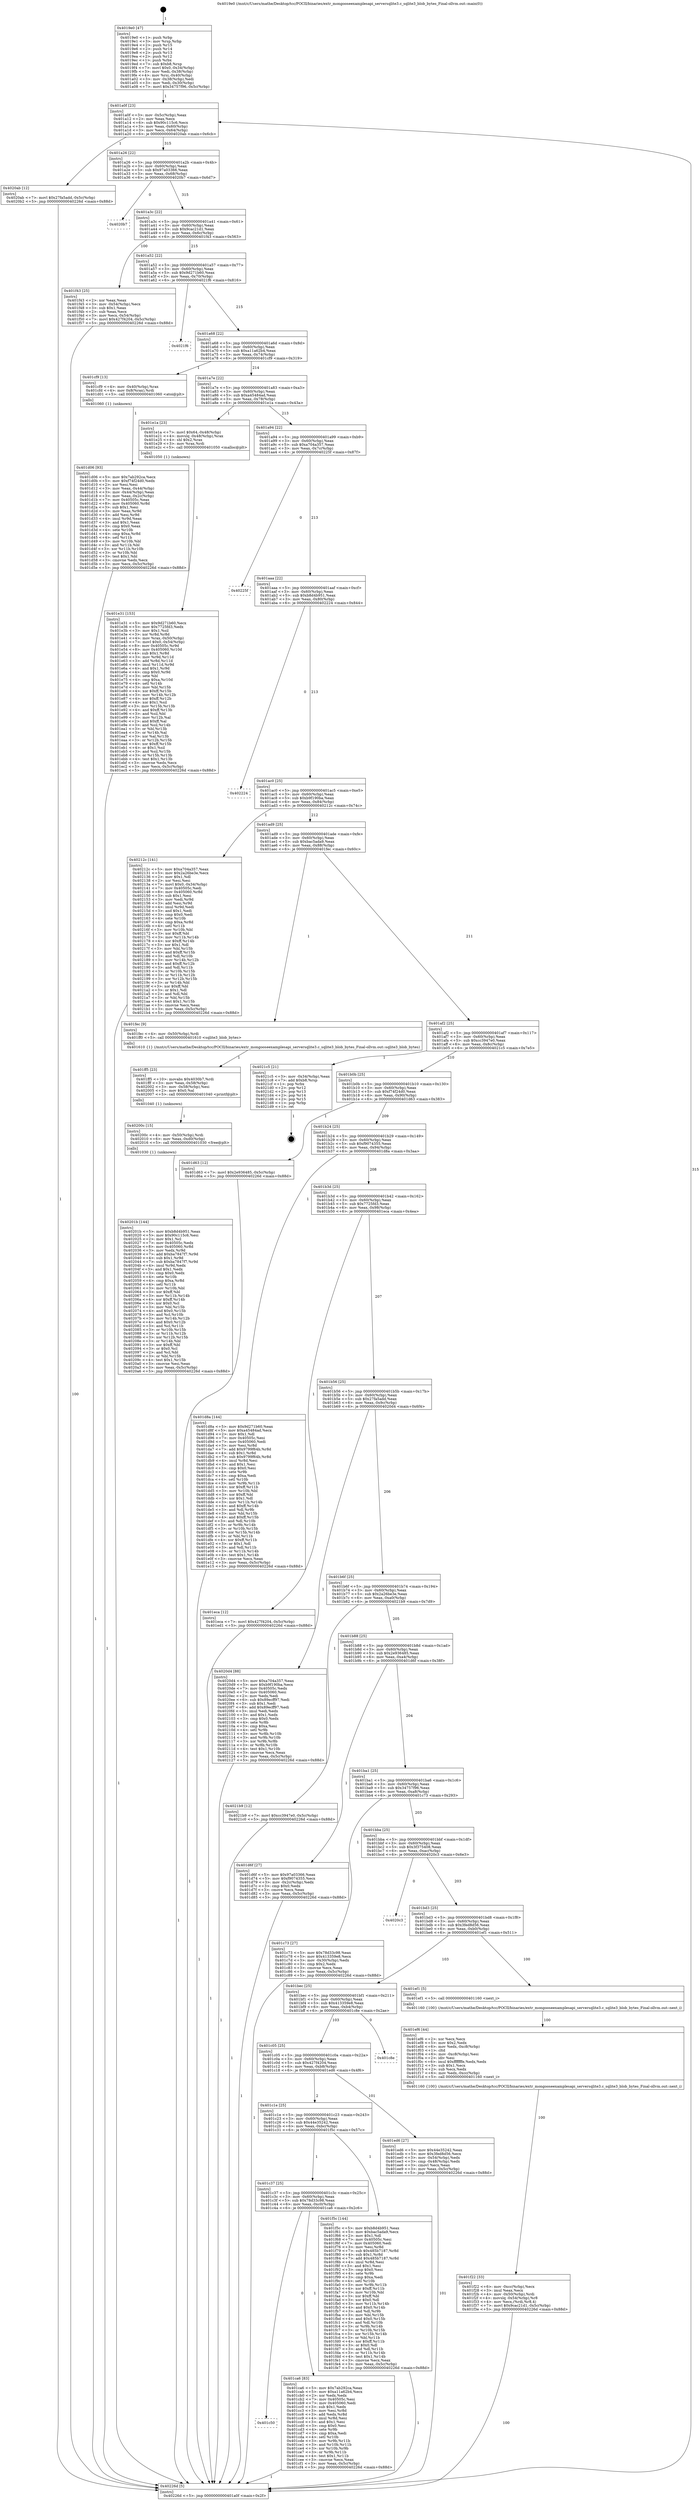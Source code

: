 digraph "0x4019e0" {
  label = "0x4019e0 (/mnt/c/Users/mathe/Desktop/tcc/POCII/binaries/extr_mongooseexamplesapi_serversqlite3.c_sqlite3_blob_bytes_Final-ollvm.out::main(0))"
  labelloc = "t"
  node[shape=record]

  Entry [label="",width=0.3,height=0.3,shape=circle,fillcolor=black,style=filled]
  "0x401a0f" [label="{
     0x401a0f [23]\l
     | [instrs]\l
     &nbsp;&nbsp;0x401a0f \<+3\>: mov -0x5c(%rbp),%eax\l
     &nbsp;&nbsp;0x401a12 \<+2\>: mov %eax,%ecx\l
     &nbsp;&nbsp;0x401a14 \<+6\>: sub $0x90c115c6,%ecx\l
     &nbsp;&nbsp;0x401a1a \<+3\>: mov %eax,-0x60(%rbp)\l
     &nbsp;&nbsp;0x401a1d \<+3\>: mov %ecx,-0x64(%rbp)\l
     &nbsp;&nbsp;0x401a20 \<+6\>: je 00000000004020ab \<main+0x6cb\>\l
  }"]
  "0x4020ab" [label="{
     0x4020ab [12]\l
     | [instrs]\l
     &nbsp;&nbsp;0x4020ab \<+7\>: movl $0x27fa5add,-0x5c(%rbp)\l
     &nbsp;&nbsp;0x4020b2 \<+5\>: jmp 000000000040226d \<main+0x88d\>\l
  }"]
  "0x401a26" [label="{
     0x401a26 [22]\l
     | [instrs]\l
     &nbsp;&nbsp;0x401a26 \<+5\>: jmp 0000000000401a2b \<main+0x4b\>\l
     &nbsp;&nbsp;0x401a2b \<+3\>: mov -0x60(%rbp),%eax\l
     &nbsp;&nbsp;0x401a2e \<+5\>: sub $0x97a03366,%eax\l
     &nbsp;&nbsp;0x401a33 \<+3\>: mov %eax,-0x68(%rbp)\l
     &nbsp;&nbsp;0x401a36 \<+6\>: je 00000000004020b7 \<main+0x6d7\>\l
  }"]
  Exit [label="",width=0.3,height=0.3,shape=circle,fillcolor=black,style=filled,peripheries=2]
  "0x4020b7" [label="{
     0x4020b7\l
  }", style=dashed]
  "0x401a3c" [label="{
     0x401a3c [22]\l
     | [instrs]\l
     &nbsp;&nbsp;0x401a3c \<+5\>: jmp 0000000000401a41 \<main+0x61\>\l
     &nbsp;&nbsp;0x401a41 \<+3\>: mov -0x60(%rbp),%eax\l
     &nbsp;&nbsp;0x401a44 \<+5\>: sub $0x9cac21d1,%eax\l
     &nbsp;&nbsp;0x401a49 \<+3\>: mov %eax,-0x6c(%rbp)\l
     &nbsp;&nbsp;0x401a4c \<+6\>: je 0000000000401f43 \<main+0x563\>\l
  }"]
  "0x40201b" [label="{
     0x40201b [144]\l
     | [instrs]\l
     &nbsp;&nbsp;0x40201b \<+5\>: mov $0xb8d4b951,%eax\l
     &nbsp;&nbsp;0x402020 \<+5\>: mov $0x90c115c6,%esi\l
     &nbsp;&nbsp;0x402025 \<+2\>: mov $0x1,%cl\l
     &nbsp;&nbsp;0x402027 \<+7\>: mov 0x40505c,%edx\l
     &nbsp;&nbsp;0x40202e \<+8\>: mov 0x405060,%r8d\l
     &nbsp;&nbsp;0x402036 \<+3\>: mov %edx,%r9d\l
     &nbsp;&nbsp;0x402039 \<+7\>: add $0xba7847f7,%r9d\l
     &nbsp;&nbsp;0x402040 \<+4\>: sub $0x1,%r9d\l
     &nbsp;&nbsp;0x402044 \<+7\>: sub $0xba7847f7,%r9d\l
     &nbsp;&nbsp;0x40204b \<+4\>: imul %r9d,%edx\l
     &nbsp;&nbsp;0x40204f \<+3\>: and $0x1,%edx\l
     &nbsp;&nbsp;0x402052 \<+3\>: cmp $0x0,%edx\l
     &nbsp;&nbsp;0x402055 \<+4\>: sete %r10b\l
     &nbsp;&nbsp;0x402059 \<+4\>: cmp $0xa,%r8d\l
     &nbsp;&nbsp;0x40205d \<+4\>: setl %r11b\l
     &nbsp;&nbsp;0x402061 \<+3\>: mov %r10b,%bl\l
     &nbsp;&nbsp;0x402064 \<+3\>: xor $0xff,%bl\l
     &nbsp;&nbsp;0x402067 \<+3\>: mov %r11b,%r14b\l
     &nbsp;&nbsp;0x40206a \<+4\>: xor $0xff,%r14b\l
     &nbsp;&nbsp;0x40206e \<+3\>: xor $0x0,%cl\l
     &nbsp;&nbsp;0x402071 \<+3\>: mov %bl,%r15b\l
     &nbsp;&nbsp;0x402074 \<+4\>: and $0x0,%r15b\l
     &nbsp;&nbsp;0x402078 \<+3\>: and %cl,%r10b\l
     &nbsp;&nbsp;0x40207b \<+3\>: mov %r14b,%r12b\l
     &nbsp;&nbsp;0x40207e \<+4\>: and $0x0,%r12b\l
     &nbsp;&nbsp;0x402082 \<+3\>: and %cl,%r11b\l
     &nbsp;&nbsp;0x402085 \<+3\>: or %r10b,%r15b\l
     &nbsp;&nbsp;0x402088 \<+3\>: or %r11b,%r12b\l
     &nbsp;&nbsp;0x40208b \<+3\>: xor %r12b,%r15b\l
     &nbsp;&nbsp;0x40208e \<+3\>: or %r14b,%bl\l
     &nbsp;&nbsp;0x402091 \<+3\>: xor $0xff,%bl\l
     &nbsp;&nbsp;0x402094 \<+3\>: or $0x0,%cl\l
     &nbsp;&nbsp;0x402097 \<+2\>: and %cl,%bl\l
     &nbsp;&nbsp;0x402099 \<+3\>: or %bl,%r15b\l
     &nbsp;&nbsp;0x40209c \<+4\>: test $0x1,%r15b\l
     &nbsp;&nbsp;0x4020a0 \<+3\>: cmovne %esi,%eax\l
     &nbsp;&nbsp;0x4020a3 \<+3\>: mov %eax,-0x5c(%rbp)\l
     &nbsp;&nbsp;0x4020a6 \<+5\>: jmp 000000000040226d \<main+0x88d\>\l
  }"]
  "0x401f43" [label="{
     0x401f43 [25]\l
     | [instrs]\l
     &nbsp;&nbsp;0x401f43 \<+2\>: xor %eax,%eax\l
     &nbsp;&nbsp;0x401f45 \<+3\>: mov -0x54(%rbp),%ecx\l
     &nbsp;&nbsp;0x401f48 \<+3\>: sub $0x1,%eax\l
     &nbsp;&nbsp;0x401f4b \<+2\>: sub %eax,%ecx\l
     &nbsp;&nbsp;0x401f4d \<+3\>: mov %ecx,-0x54(%rbp)\l
     &nbsp;&nbsp;0x401f50 \<+7\>: movl $0x427f4204,-0x5c(%rbp)\l
     &nbsp;&nbsp;0x401f57 \<+5\>: jmp 000000000040226d \<main+0x88d\>\l
  }"]
  "0x401a52" [label="{
     0x401a52 [22]\l
     | [instrs]\l
     &nbsp;&nbsp;0x401a52 \<+5\>: jmp 0000000000401a57 \<main+0x77\>\l
     &nbsp;&nbsp;0x401a57 \<+3\>: mov -0x60(%rbp),%eax\l
     &nbsp;&nbsp;0x401a5a \<+5\>: sub $0x9d271b60,%eax\l
     &nbsp;&nbsp;0x401a5f \<+3\>: mov %eax,-0x70(%rbp)\l
     &nbsp;&nbsp;0x401a62 \<+6\>: je 00000000004021f6 \<main+0x816\>\l
  }"]
  "0x40200c" [label="{
     0x40200c [15]\l
     | [instrs]\l
     &nbsp;&nbsp;0x40200c \<+4\>: mov -0x50(%rbp),%rdi\l
     &nbsp;&nbsp;0x402010 \<+6\>: mov %eax,-0xd0(%rbp)\l
     &nbsp;&nbsp;0x402016 \<+5\>: call 0000000000401030 \<free@plt\>\l
     | [calls]\l
     &nbsp;&nbsp;0x401030 \{1\} (unknown)\l
  }"]
  "0x4021f6" [label="{
     0x4021f6\l
  }", style=dashed]
  "0x401a68" [label="{
     0x401a68 [22]\l
     | [instrs]\l
     &nbsp;&nbsp;0x401a68 \<+5\>: jmp 0000000000401a6d \<main+0x8d\>\l
     &nbsp;&nbsp;0x401a6d \<+3\>: mov -0x60(%rbp),%eax\l
     &nbsp;&nbsp;0x401a70 \<+5\>: sub $0xa11a62b4,%eax\l
     &nbsp;&nbsp;0x401a75 \<+3\>: mov %eax,-0x74(%rbp)\l
     &nbsp;&nbsp;0x401a78 \<+6\>: je 0000000000401cf9 \<main+0x319\>\l
  }"]
  "0x401ff5" [label="{
     0x401ff5 [23]\l
     | [instrs]\l
     &nbsp;&nbsp;0x401ff5 \<+10\>: movabs $0x4030b7,%rdi\l
     &nbsp;&nbsp;0x401fff \<+3\>: mov %eax,-0x58(%rbp)\l
     &nbsp;&nbsp;0x402002 \<+3\>: mov -0x58(%rbp),%esi\l
     &nbsp;&nbsp;0x402005 \<+2\>: mov $0x0,%al\l
     &nbsp;&nbsp;0x402007 \<+5\>: call 0000000000401040 \<printf@plt\>\l
     | [calls]\l
     &nbsp;&nbsp;0x401040 \{1\} (unknown)\l
  }"]
  "0x401cf9" [label="{
     0x401cf9 [13]\l
     | [instrs]\l
     &nbsp;&nbsp;0x401cf9 \<+4\>: mov -0x40(%rbp),%rax\l
     &nbsp;&nbsp;0x401cfd \<+4\>: mov 0x8(%rax),%rdi\l
     &nbsp;&nbsp;0x401d01 \<+5\>: call 0000000000401060 \<atoi@plt\>\l
     | [calls]\l
     &nbsp;&nbsp;0x401060 \{1\} (unknown)\l
  }"]
  "0x401a7e" [label="{
     0x401a7e [22]\l
     | [instrs]\l
     &nbsp;&nbsp;0x401a7e \<+5\>: jmp 0000000000401a83 \<main+0xa3\>\l
     &nbsp;&nbsp;0x401a83 \<+3\>: mov -0x60(%rbp),%eax\l
     &nbsp;&nbsp;0x401a86 \<+5\>: sub $0xa45484ad,%eax\l
     &nbsp;&nbsp;0x401a8b \<+3\>: mov %eax,-0x78(%rbp)\l
     &nbsp;&nbsp;0x401a8e \<+6\>: je 0000000000401e1a \<main+0x43a\>\l
  }"]
  "0x401f22" [label="{
     0x401f22 [33]\l
     | [instrs]\l
     &nbsp;&nbsp;0x401f22 \<+6\>: mov -0xcc(%rbp),%ecx\l
     &nbsp;&nbsp;0x401f28 \<+3\>: imul %eax,%ecx\l
     &nbsp;&nbsp;0x401f2b \<+4\>: mov -0x50(%rbp),%rdi\l
     &nbsp;&nbsp;0x401f2f \<+4\>: movslq -0x54(%rbp),%r8\l
     &nbsp;&nbsp;0x401f33 \<+4\>: mov %ecx,(%rdi,%r8,4)\l
     &nbsp;&nbsp;0x401f37 \<+7\>: movl $0x9cac21d1,-0x5c(%rbp)\l
     &nbsp;&nbsp;0x401f3e \<+5\>: jmp 000000000040226d \<main+0x88d\>\l
  }"]
  "0x401e1a" [label="{
     0x401e1a [23]\l
     | [instrs]\l
     &nbsp;&nbsp;0x401e1a \<+7\>: movl $0x64,-0x48(%rbp)\l
     &nbsp;&nbsp;0x401e21 \<+4\>: movslq -0x48(%rbp),%rax\l
     &nbsp;&nbsp;0x401e25 \<+4\>: shl $0x2,%rax\l
     &nbsp;&nbsp;0x401e29 \<+3\>: mov %rax,%rdi\l
     &nbsp;&nbsp;0x401e2c \<+5\>: call 0000000000401050 \<malloc@plt\>\l
     | [calls]\l
     &nbsp;&nbsp;0x401050 \{1\} (unknown)\l
  }"]
  "0x401a94" [label="{
     0x401a94 [22]\l
     | [instrs]\l
     &nbsp;&nbsp;0x401a94 \<+5\>: jmp 0000000000401a99 \<main+0xb9\>\l
     &nbsp;&nbsp;0x401a99 \<+3\>: mov -0x60(%rbp),%eax\l
     &nbsp;&nbsp;0x401a9c \<+5\>: sub $0xa704a357,%eax\l
     &nbsp;&nbsp;0x401aa1 \<+3\>: mov %eax,-0x7c(%rbp)\l
     &nbsp;&nbsp;0x401aa4 \<+6\>: je 000000000040225f \<main+0x87f\>\l
  }"]
  "0x401ef6" [label="{
     0x401ef6 [44]\l
     | [instrs]\l
     &nbsp;&nbsp;0x401ef6 \<+2\>: xor %ecx,%ecx\l
     &nbsp;&nbsp;0x401ef8 \<+5\>: mov $0x2,%edx\l
     &nbsp;&nbsp;0x401efd \<+6\>: mov %edx,-0xc8(%rbp)\l
     &nbsp;&nbsp;0x401f03 \<+1\>: cltd\l
     &nbsp;&nbsp;0x401f04 \<+6\>: mov -0xc8(%rbp),%esi\l
     &nbsp;&nbsp;0x401f0a \<+2\>: idiv %esi\l
     &nbsp;&nbsp;0x401f0c \<+6\>: imul $0xfffffffe,%edx,%edx\l
     &nbsp;&nbsp;0x401f12 \<+3\>: sub $0x1,%ecx\l
     &nbsp;&nbsp;0x401f15 \<+2\>: sub %ecx,%edx\l
     &nbsp;&nbsp;0x401f17 \<+6\>: mov %edx,-0xcc(%rbp)\l
     &nbsp;&nbsp;0x401f1d \<+5\>: call 0000000000401160 \<next_i\>\l
     | [calls]\l
     &nbsp;&nbsp;0x401160 \{100\} (/mnt/c/Users/mathe/Desktop/tcc/POCII/binaries/extr_mongooseexamplesapi_serversqlite3.c_sqlite3_blob_bytes_Final-ollvm.out::next_i)\l
  }"]
  "0x40225f" [label="{
     0x40225f\l
  }", style=dashed]
  "0x401aaa" [label="{
     0x401aaa [22]\l
     | [instrs]\l
     &nbsp;&nbsp;0x401aaa \<+5\>: jmp 0000000000401aaf \<main+0xcf\>\l
     &nbsp;&nbsp;0x401aaf \<+3\>: mov -0x60(%rbp),%eax\l
     &nbsp;&nbsp;0x401ab2 \<+5\>: sub $0xb8d4b951,%eax\l
     &nbsp;&nbsp;0x401ab7 \<+3\>: mov %eax,-0x80(%rbp)\l
     &nbsp;&nbsp;0x401aba \<+6\>: je 0000000000402224 \<main+0x844\>\l
  }"]
  "0x401e31" [label="{
     0x401e31 [153]\l
     | [instrs]\l
     &nbsp;&nbsp;0x401e31 \<+5\>: mov $0x9d271b60,%ecx\l
     &nbsp;&nbsp;0x401e36 \<+5\>: mov $0x7725fd3,%edx\l
     &nbsp;&nbsp;0x401e3b \<+3\>: mov $0x1,%sil\l
     &nbsp;&nbsp;0x401e3e \<+3\>: xor %r8d,%r8d\l
     &nbsp;&nbsp;0x401e41 \<+4\>: mov %rax,-0x50(%rbp)\l
     &nbsp;&nbsp;0x401e45 \<+7\>: movl $0x0,-0x54(%rbp)\l
     &nbsp;&nbsp;0x401e4c \<+8\>: mov 0x40505c,%r9d\l
     &nbsp;&nbsp;0x401e54 \<+8\>: mov 0x405060,%r10d\l
     &nbsp;&nbsp;0x401e5c \<+4\>: sub $0x1,%r8d\l
     &nbsp;&nbsp;0x401e60 \<+3\>: mov %r9d,%r11d\l
     &nbsp;&nbsp;0x401e63 \<+3\>: add %r8d,%r11d\l
     &nbsp;&nbsp;0x401e66 \<+4\>: imul %r11d,%r9d\l
     &nbsp;&nbsp;0x401e6a \<+4\>: and $0x1,%r9d\l
     &nbsp;&nbsp;0x401e6e \<+4\>: cmp $0x0,%r9d\l
     &nbsp;&nbsp;0x401e72 \<+3\>: sete %bl\l
     &nbsp;&nbsp;0x401e75 \<+4\>: cmp $0xa,%r10d\l
     &nbsp;&nbsp;0x401e79 \<+4\>: setl %r14b\l
     &nbsp;&nbsp;0x401e7d \<+3\>: mov %bl,%r15b\l
     &nbsp;&nbsp;0x401e80 \<+4\>: xor $0xff,%r15b\l
     &nbsp;&nbsp;0x401e84 \<+3\>: mov %r14b,%r12b\l
     &nbsp;&nbsp;0x401e87 \<+4\>: xor $0xff,%r12b\l
     &nbsp;&nbsp;0x401e8b \<+4\>: xor $0x1,%sil\l
     &nbsp;&nbsp;0x401e8f \<+3\>: mov %r15b,%r13b\l
     &nbsp;&nbsp;0x401e92 \<+4\>: and $0xff,%r13b\l
     &nbsp;&nbsp;0x401e96 \<+3\>: and %sil,%bl\l
     &nbsp;&nbsp;0x401e99 \<+3\>: mov %r12b,%al\l
     &nbsp;&nbsp;0x401e9c \<+2\>: and $0xff,%al\l
     &nbsp;&nbsp;0x401e9e \<+3\>: and %sil,%r14b\l
     &nbsp;&nbsp;0x401ea1 \<+3\>: or %bl,%r13b\l
     &nbsp;&nbsp;0x401ea4 \<+3\>: or %r14b,%al\l
     &nbsp;&nbsp;0x401ea7 \<+3\>: xor %al,%r13b\l
     &nbsp;&nbsp;0x401eaa \<+3\>: or %r12b,%r15b\l
     &nbsp;&nbsp;0x401ead \<+4\>: xor $0xff,%r15b\l
     &nbsp;&nbsp;0x401eb1 \<+4\>: or $0x1,%sil\l
     &nbsp;&nbsp;0x401eb5 \<+3\>: and %sil,%r15b\l
     &nbsp;&nbsp;0x401eb8 \<+3\>: or %r15b,%r13b\l
     &nbsp;&nbsp;0x401ebb \<+4\>: test $0x1,%r13b\l
     &nbsp;&nbsp;0x401ebf \<+3\>: cmovne %edx,%ecx\l
     &nbsp;&nbsp;0x401ec2 \<+3\>: mov %ecx,-0x5c(%rbp)\l
     &nbsp;&nbsp;0x401ec5 \<+5\>: jmp 000000000040226d \<main+0x88d\>\l
  }"]
  "0x402224" [label="{
     0x402224\l
  }", style=dashed]
  "0x401ac0" [label="{
     0x401ac0 [25]\l
     | [instrs]\l
     &nbsp;&nbsp;0x401ac0 \<+5\>: jmp 0000000000401ac5 \<main+0xe5\>\l
     &nbsp;&nbsp;0x401ac5 \<+3\>: mov -0x60(%rbp),%eax\l
     &nbsp;&nbsp;0x401ac8 \<+5\>: sub $0xb9f190ba,%eax\l
     &nbsp;&nbsp;0x401acd \<+6\>: mov %eax,-0x84(%rbp)\l
     &nbsp;&nbsp;0x401ad3 \<+6\>: je 000000000040212c \<main+0x74c\>\l
  }"]
  "0x401d06" [label="{
     0x401d06 [93]\l
     | [instrs]\l
     &nbsp;&nbsp;0x401d06 \<+5\>: mov $0x7ab292ca,%ecx\l
     &nbsp;&nbsp;0x401d0b \<+5\>: mov $0xf74f24d0,%edx\l
     &nbsp;&nbsp;0x401d10 \<+2\>: xor %esi,%esi\l
     &nbsp;&nbsp;0x401d12 \<+3\>: mov %eax,-0x44(%rbp)\l
     &nbsp;&nbsp;0x401d15 \<+3\>: mov -0x44(%rbp),%eax\l
     &nbsp;&nbsp;0x401d18 \<+3\>: mov %eax,-0x2c(%rbp)\l
     &nbsp;&nbsp;0x401d1b \<+7\>: mov 0x40505c,%eax\l
     &nbsp;&nbsp;0x401d22 \<+8\>: mov 0x405060,%r8d\l
     &nbsp;&nbsp;0x401d2a \<+3\>: sub $0x1,%esi\l
     &nbsp;&nbsp;0x401d2d \<+3\>: mov %eax,%r9d\l
     &nbsp;&nbsp;0x401d30 \<+3\>: add %esi,%r9d\l
     &nbsp;&nbsp;0x401d33 \<+4\>: imul %r9d,%eax\l
     &nbsp;&nbsp;0x401d37 \<+3\>: and $0x1,%eax\l
     &nbsp;&nbsp;0x401d3a \<+3\>: cmp $0x0,%eax\l
     &nbsp;&nbsp;0x401d3d \<+4\>: sete %r10b\l
     &nbsp;&nbsp;0x401d41 \<+4\>: cmp $0xa,%r8d\l
     &nbsp;&nbsp;0x401d45 \<+4\>: setl %r11b\l
     &nbsp;&nbsp;0x401d49 \<+3\>: mov %r10b,%bl\l
     &nbsp;&nbsp;0x401d4c \<+3\>: and %r11b,%bl\l
     &nbsp;&nbsp;0x401d4f \<+3\>: xor %r11b,%r10b\l
     &nbsp;&nbsp;0x401d52 \<+3\>: or %r10b,%bl\l
     &nbsp;&nbsp;0x401d55 \<+3\>: test $0x1,%bl\l
     &nbsp;&nbsp;0x401d58 \<+3\>: cmovne %edx,%ecx\l
     &nbsp;&nbsp;0x401d5b \<+3\>: mov %ecx,-0x5c(%rbp)\l
     &nbsp;&nbsp;0x401d5e \<+5\>: jmp 000000000040226d \<main+0x88d\>\l
  }"]
  "0x40212c" [label="{
     0x40212c [141]\l
     | [instrs]\l
     &nbsp;&nbsp;0x40212c \<+5\>: mov $0xa704a357,%eax\l
     &nbsp;&nbsp;0x402131 \<+5\>: mov $0x2a26be3e,%ecx\l
     &nbsp;&nbsp;0x402136 \<+2\>: mov $0x1,%dl\l
     &nbsp;&nbsp;0x402138 \<+2\>: xor %esi,%esi\l
     &nbsp;&nbsp;0x40213a \<+7\>: movl $0x0,-0x34(%rbp)\l
     &nbsp;&nbsp;0x402141 \<+7\>: mov 0x40505c,%edi\l
     &nbsp;&nbsp;0x402148 \<+8\>: mov 0x405060,%r8d\l
     &nbsp;&nbsp;0x402150 \<+3\>: sub $0x1,%esi\l
     &nbsp;&nbsp;0x402153 \<+3\>: mov %edi,%r9d\l
     &nbsp;&nbsp;0x402156 \<+3\>: add %esi,%r9d\l
     &nbsp;&nbsp;0x402159 \<+4\>: imul %r9d,%edi\l
     &nbsp;&nbsp;0x40215d \<+3\>: and $0x1,%edi\l
     &nbsp;&nbsp;0x402160 \<+3\>: cmp $0x0,%edi\l
     &nbsp;&nbsp;0x402163 \<+4\>: sete %r10b\l
     &nbsp;&nbsp;0x402167 \<+4\>: cmp $0xa,%r8d\l
     &nbsp;&nbsp;0x40216b \<+4\>: setl %r11b\l
     &nbsp;&nbsp;0x40216f \<+3\>: mov %r10b,%bl\l
     &nbsp;&nbsp;0x402172 \<+3\>: xor $0xff,%bl\l
     &nbsp;&nbsp;0x402175 \<+3\>: mov %r11b,%r14b\l
     &nbsp;&nbsp;0x402178 \<+4\>: xor $0xff,%r14b\l
     &nbsp;&nbsp;0x40217c \<+3\>: xor $0x1,%dl\l
     &nbsp;&nbsp;0x40217f \<+3\>: mov %bl,%r15b\l
     &nbsp;&nbsp;0x402182 \<+4\>: and $0xff,%r15b\l
     &nbsp;&nbsp;0x402186 \<+3\>: and %dl,%r10b\l
     &nbsp;&nbsp;0x402189 \<+3\>: mov %r14b,%r12b\l
     &nbsp;&nbsp;0x40218c \<+4\>: and $0xff,%r12b\l
     &nbsp;&nbsp;0x402190 \<+3\>: and %dl,%r11b\l
     &nbsp;&nbsp;0x402193 \<+3\>: or %r10b,%r15b\l
     &nbsp;&nbsp;0x402196 \<+3\>: or %r11b,%r12b\l
     &nbsp;&nbsp;0x402199 \<+3\>: xor %r12b,%r15b\l
     &nbsp;&nbsp;0x40219c \<+3\>: or %r14b,%bl\l
     &nbsp;&nbsp;0x40219f \<+3\>: xor $0xff,%bl\l
     &nbsp;&nbsp;0x4021a2 \<+3\>: or $0x1,%dl\l
     &nbsp;&nbsp;0x4021a5 \<+2\>: and %dl,%bl\l
     &nbsp;&nbsp;0x4021a7 \<+3\>: or %bl,%r15b\l
     &nbsp;&nbsp;0x4021aa \<+4\>: test $0x1,%r15b\l
     &nbsp;&nbsp;0x4021ae \<+3\>: cmovne %ecx,%eax\l
     &nbsp;&nbsp;0x4021b1 \<+3\>: mov %eax,-0x5c(%rbp)\l
     &nbsp;&nbsp;0x4021b4 \<+5\>: jmp 000000000040226d \<main+0x88d\>\l
  }"]
  "0x401ad9" [label="{
     0x401ad9 [25]\l
     | [instrs]\l
     &nbsp;&nbsp;0x401ad9 \<+5\>: jmp 0000000000401ade \<main+0xfe\>\l
     &nbsp;&nbsp;0x401ade \<+3\>: mov -0x60(%rbp),%eax\l
     &nbsp;&nbsp;0x401ae1 \<+5\>: sub $0xbac5ada9,%eax\l
     &nbsp;&nbsp;0x401ae6 \<+6\>: mov %eax,-0x88(%rbp)\l
     &nbsp;&nbsp;0x401aec \<+6\>: je 0000000000401fec \<main+0x60c\>\l
  }"]
  "0x401c50" [label="{
     0x401c50\l
  }", style=dashed]
  "0x401fec" [label="{
     0x401fec [9]\l
     | [instrs]\l
     &nbsp;&nbsp;0x401fec \<+4\>: mov -0x50(%rbp),%rdi\l
     &nbsp;&nbsp;0x401ff0 \<+5\>: call 0000000000401610 \<sqlite3_blob_bytes\>\l
     | [calls]\l
     &nbsp;&nbsp;0x401610 \{1\} (/mnt/c/Users/mathe/Desktop/tcc/POCII/binaries/extr_mongooseexamplesapi_serversqlite3.c_sqlite3_blob_bytes_Final-ollvm.out::sqlite3_blob_bytes)\l
  }"]
  "0x401af2" [label="{
     0x401af2 [25]\l
     | [instrs]\l
     &nbsp;&nbsp;0x401af2 \<+5\>: jmp 0000000000401af7 \<main+0x117\>\l
     &nbsp;&nbsp;0x401af7 \<+3\>: mov -0x60(%rbp),%eax\l
     &nbsp;&nbsp;0x401afa \<+5\>: sub $0xcc3947e0,%eax\l
     &nbsp;&nbsp;0x401aff \<+6\>: mov %eax,-0x8c(%rbp)\l
     &nbsp;&nbsp;0x401b05 \<+6\>: je 00000000004021c5 \<main+0x7e5\>\l
  }"]
  "0x401ca6" [label="{
     0x401ca6 [83]\l
     | [instrs]\l
     &nbsp;&nbsp;0x401ca6 \<+5\>: mov $0x7ab292ca,%eax\l
     &nbsp;&nbsp;0x401cab \<+5\>: mov $0xa11a62b4,%ecx\l
     &nbsp;&nbsp;0x401cb0 \<+2\>: xor %edx,%edx\l
     &nbsp;&nbsp;0x401cb2 \<+7\>: mov 0x40505c,%esi\l
     &nbsp;&nbsp;0x401cb9 \<+7\>: mov 0x405060,%edi\l
     &nbsp;&nbsp;0x401cc0 \<+3\>: sub $0x1,%edx\l
     &nbsp;&nbsp;0x401cc3 \<+3\>: mov %esi,%r8d\l
     &nbsp;&nbsp;0x401cc6 \<+3\>: add %edx,%r8d\l
     &nbsp;&nbsp;0x401cc9 \<+4\>: imul %r8d,%esi\l
     &nbsp;&nbsp;0x401ccd \<+3\>: and $0x1,%esi\l
     &nbsp;&nbsp;0x401cd0 \<+3\>: cmp $0x0,%esi\l
     &nbsp;&nbsp;0x401cd3 \<+4\>: sete %r9b\l
     &nbsp;&nbsp;0x401cd7 \<+3\>: cmp $0xa,%edi\l
     &nbsp;&nbsp;0x401cda \<+4\>: setl %r10b\l
     &nbsp;&nbsp;0x401cde \<+3\>: mov %r9b,%r11b\l
     &nbsp;&nbsp;0x401ce1 \<+3\>: and %r10b,%r11b\l
     &nbsp;&nbsp;0x401ce4 \<+3\>: xor %r10b,%r9b\l
     &nbsp;&nbsp;0x401ce7 \<+3\>: or %r9b,%r11b\l
     &nbsp;&nbsp;0x401cea \<+4\>: test $0x1,%r11b\l
     &nbsp;&nbsp;0x401cee \<+3\>: cmovne %ecx,%eax\l
     &nbsp;&nbsp;0x401cf1 \<+3\>: mov %eax,-0x5c(%rbp)\l
     &nbsp;&nbsp;0x401cf4 \<+5\>: jmp 000000000040226d \<main+0x88d\>\l
  }"]
  "0x4021c5" [label="{
     0x4021c5 [21]\l
     | [instrs]\l
     &nbsp;&nbsp;0x4021c5 \<+3\>: mov -0x34(%rbp),%eax\l
     &nbsp;&nbsp;0x4021c8 \<+7\>: add $0xb8,%rsp\l
     &nbsp;&nbsp;0x4021cf \<+1\>: pop %rbx\l
     &nbsp;&nbsp;0x4021d0 \<+2\>: pop %r12\l
     &nbsp;&nbsp;0x4021d2 \<+2\>: pop %r13\l
     &nbsp;&nbsp;0x4021d4 \<+2\>: pop %r14\l
     &nbsp;&nbsp;0x4021d6 \<+2\>: pop %r15\l
     &nbsp;&nbsp;0x4021d8 \<+1\>: pop %rbp\l
     &nbsp;&nbsp;0x4021d9 \<+1\>: ret\l
  }"]
  "0x401b0b" [label="{
     0x401b0b [25]\l
     | [instrs]\l
     &nbsp;&nbsp;0x401b0b \<+5\>: jmp 0000000000401b10 \<main+0x130\>\l
     &nbsp;&nbsp;0x401b10 \<+3\>: mov -0x60(%rbp),%eax\l
     &nbsp;&nbsp;0x401b13 \<+5\>: sub $0xf74f24d0,%eax\l
     &nbsp;&nbsp;0x401b18 \<+6\>: mov %eax,-0x90(%rbp)\l
     &nbsp;&nbsp;0x401b1e \<+6\>: je 0000000000401d63 \<main+0x383\>\l
  }"]
  "0x401c37" [label="{
     0x401c37 [25]\l
     | [instrs]\l
     &nbsp;&nbsp;0x401c37 \<+5\>: jmp 0000000000401c3c \<main+0x25c\>\l
     &nbsp;&nbsp;0x401c3c \<+3\>: mov -0x60(%rbp),%eax\l
     &nbsp;&nbsp;0x401c3f \<+5\>: sub $0x78d33c98,%eax\l
     &nbsp;&nbsp;0x401c44 \<+6\>: mov %eax,-0xc0(%rbp)\l
     &nbsp;&nbsp;0x401c4a \<+6\>: je 0000000000401ca6 \<main+0x2c6\>\l
  }"]
  "0x401d63" [label="{
     0x401d63 [12]\l
     | [instrs]\l
     &nbsp;&nbsp;0x401d63 \<+7\>: movl $0x2e936485,-0x5c(%rbp)\l
     &nbsp;&nbsp;0x401d6a \<+5\>: jmp 000000000040226d \<main+0x88d\>\l
  }"]
  "0x401b24" [label="{
     0x401b24 [25]\l
     | [instrs]\l
     &nbsp;&nbsp;0x401b24 \<+5\>: jmp 0000000000401b29 \<main+0x149\>\l
     &nbsp;&nbsp;0x401b29 \<+3\>: mov -0x60(%rbp),%eax\l
     &nbsp;&nbsp;0x401b2c \<+5\>: sub $0xf9074355,%eax\l
     &nbsp;&nbsp;0x401b31 \<+6\>: mov %eax,-0x94(%rbp)\l
     &nbsp;&nbsp;0x401b37 \<+6\>: je 0000000000401d8a \<main+0x3aa\>\l
  }"]
  "0x401f5c" [label="{
     0x401f5c [144]\l
     | [instrs]\l
     &nbsp;&nbsp;0x401f5c \<+5\>: mov $0xb8d4b951,%eax\l
     &nbsp;&nbsp;0x401f61 \<+5\>: mov $0xbac5ada9,%ecx\l
     &nbsp;&nbsp;0x401f66 \<+2\>: mov $0x1,%dl\l
     &nbsp;&nbsp;0x401f68 \<+7\>: mov 0x40505c,%esi\l
     &nbsp;&nbsp;0x401f6f \<+7\>: mov 0x405060,%edi\l
     &nbsp;&nbsp;0x401f76 \<+3\>: mov %esi,%r8d\l
     &nbsp;&nbsp;0x401f79 \<+7\>: sub $0x485b7187,%r8d\l
     &nbsp;&nbsp;0x401f80 \<+4\>: sub $0x1,%r8d\l
     &nbsp;&nbsp;0x401f84 \<+7\>: add $0x485b7187,%r8d\l
     &nbsp;&nbsp;0x401f8b \<+4\>: imul %r8d,%esi\l
     &nbsp;&nbsp;0x401f8f \<+3\>: and $0x1,%esi\l
     &nbsp;&nbsp;0x401f92 \<+3\>: cmp $0x0,%esi\l
     &nbsp;&nbsp;0x401f95 \<+4\>: sete %r9b\l
     &nbsp;&nbsp;0x401f99 \<+3\>: cmp $0xa,%edi\l
     &nbsp;&nbsp;0x401f9c \<+4\>: setl %r10b\l
     &nbsp;&nbsp;0x401fa0 \<+3\>: mov %r9b,%r11b\l
     &nbsp;&nbsp;0x401fa3 \<+4\>: xor $0xff,%r11b\l
     &nbsp;&nbsp;0x401fa7 \<+3\>: mov %r10b,%bl\l
     &nbsp;&nbsp;0x401faa \<+3\>: xor $0xff,%bl\l
     &nbsp;&nbsp;0x401fad \<+3\>: xor $0x0,%dl\l
     &nbsp;&nbsp;0x401fb0 \<+3\>: mov %r11b,%r14b\l
     &nbsp;&nbsp;0x401fb3 \<+4\>: and $0x0,%r14b\l
     &nbsp;&nbsp;0x401fb7 \<+3\>: and %dl,%r9b\l
     &nbsp;&nbsp;0x401fba \<+3\>: mov %bl,%r15b\l
     &nbsp;&nbsp;0x401fbd \<+4\>: and $0x0,%r15b\l
     &nbsp;&nbsp;0x401fc1 \<+3\>: and %dl,%r10b\l
     &nbsp;&nbsp;0x401fc4 \<+3\>: or %r9b,%r14b\l
     &nbsp;&nbsp;0x401fc7 \<+3\>: or %r10b,%r15b\l
     &nbsp;&nbsp;0x401fca \<+3\>: xor %r15b,%r14b\l
     &nbsp;&nbsp;0x401fcd \<+3\>: or %bl,%r11b\l
     &nbsp;&nbsp;0x401fd0 \<+4\>: xor $0xff,%r11b\l
     &nbsp;&nbsp;0x401fd4 \<+3\>: or $0x0,%dl\l
     &nbsp;&nbsp;0x401fd7 \<+3\>: and %dl,%r11b\l
     &nbsp;&nbsp;0x401fda \<+3\>: or %r11b,%r14b\l
     &nbsp;&nbsp;0x401fdd \<+4\>: test $0x1,%r14b\l
     &nbsp;&nbsp;0x401fe1 \<+3\>: cmovne %ecx,%eax\l
     &nbsp;&nbsp;0x401fe4 \<+3\>: mov %eax,-0x5c(%rbp)\l
     &nbsp;&nbsp;0x401fe7 \<+5\>: jmp 000000000040226d \<main+0x88d\>\l
  }"]
  "0x401d8a" [label="{
     0x401d8a [144]\l
     | [instrs]\l
     &nbsp;&nbsp;0x401d8a \<+5\>: mov $0x9d271b60,%eax\l
     &nbsp;&nbsp;0x401d8f \<+5\>: mov $0xa45484ad,%ecx\l
     &nbsp;&nbsp;0x401d94 \<+2\>: mov $0x1,%dl\l
     &nbsp;&nbsp;0x401d96 \<+7\>: mov 0x40505c,%esi\l
     &nbsp;&nbsp;0x401d9d \<+7\>: mov 0x405060,%edi\l
     &nbsp;&nbsp;0x401da4 \<+3\>: mov %esi,%r8d\l
     &nbsp;&nbsp;0x401da7 \<+7\>: add $0x9799f64b,%r8d\l
     &nbsp;&nbsp;0x401dae \<+4\>: sub $0x1,%r8d\l
     &nbsp;&nbsp;0x401db2 \<+7\>: sub $0x9799f64b,%r8d\l
     &nbsp;&nbsp;0x401db9 \<+4\>: imul %r8d,%esi\l
     &nbsp;&nbsp;0x401dbd \<+3\>: and $0x1,%esi\l
     &nbsp;&nbsp;0x401dc0 \<+3\>: cmp $0x0,%esi\l
     &nbsp;&nbsp;0x401dc3 \<+4\>: sete %r9b\l
     &nbsp;&nbsp;0x401dc7 \<+3\>: cmp $0xa,%edi\l
     &nbsp;&nbsp;0x401dca \<+4\>: setl %r10b\l
     &nbsp;&nbsp;0x401dce \<+3\>: mov %r9b,%r11b\l
     &nbsp;&nbsp;0x401dd1 \<+4\>: xor $0xff,%r11b\l
     &nbsp;&nbsp;0x401dd5 \<+3\>: mov %r10b,%bl\l
     &nbsp;&nbsp;0x401dd8 \<+3\>: xor $0xff,%bl\l
     &nbsp;&nbsp;0x401ddb \<+3\>: xor $0x1,%dl\l
     &nbsp;&nbsp;0x401dde \<+3\>: mov %r11b,%r14b\l
     &nbsp;&nbsp;0x401de1 \<+4\>: and $0xff,%r14b\l
     &nbsp;&nbsp;0x401de5 \<+3\>: and %dl,%r9b\l
     &nbsp;&nbsp;0x401de8 \<+3\>: mov %bl,%r15b\l
     &nbsp;&nbsp;0x401deb \<+4\>: and $0xff,%r15b\l
     &nbsp;&nbsp;0x401def \<+3\>: and %dl,%r10b\l
     &nbsp;&nbsp;0x401df2 \<+3\>: or %r9b,%r14b\l
     &nbsp;&nbsp;0x401df5 \<+3\>: or %r10b,%r15b\l
     &nbsp;&nbsp;0x401df8 \<+3\>: xor %r15b,%r14b\l
     &nbsp;&nbsp;0x401dfb \<+3\>: or %bl,%r11b\l
     &nbsp;&nbsp;0x401dfe \<+4\>: xor $0xff,%r11b\l
     &nbsp;&nbsp;0x401e02 \<+3\>: or $0x1,%dl\l
     &nbsp;&nbsp;0x401e05 \<+3\>: and %dl,%r11b\l
     &nbsp;&nbsp;0x401e08 \<+3\>: or %r11b,%r14b\l
     &nbsp;&nbsp;0x401e0b \<+4\>: test $0x1,%r14b\l
     &nbsp;&nbsp;0x401e0f \<+3\>: cmovne %ecx,%eax\l
     &nbsp;&nbsp;0x401e12 \<+3\>: mov %eax,-0x5c(%rbp)\l
     &nbsp;&nbsp;0x401e15 \<+5\>: jmp 000000000040226d \<main+0x88d\>\l
  }"]
  "0x401b3d" [label="{
     0x401b3d [25]\l
     | [instrs]\l
     &nbsp;&nbsp;0x401b3d \<+5\>: jmp 0000000000401b42 \<main+0x162\>\l
     &nbsp;&nbsp;0x401b42 \<+3\>: mov -0x60(%rbp),%eax\l
     &nbsp;&nbsp;0x401b45 \<+5\>: sub $0x7725fd3,%eax\l
     &nbsp;&nbsp;0x401b4a \<+6\>: mov %eax,-0x98(%rbp)\l
     &nbsp;&nbsp;0x401b50 \<+6\>: je 0000000000401eca \<main+0x4ea\>\l
  }"]
  "0x401c1e" [label="{
     0x401c1e [25]\l
     | [instrs]\l
     &nbsp;&nbsp;0x401c1e \<+5\>: jmp 0000000000401c23 \<main+0x243\>\l
     &nbsp;&nbsp;0x401c23 \<+3\>: mov -0x60(%rbp),%eax\l
     &nbsp;&nbsp;0x401c26 \<+5\>: sub $0x44e35242,%eax\l
     &nbsp;&nbsp;0x401c2b \<+6\>: mov %eax,-0xbc(%rbp)\l
     &nbsp;&nbsp;0x401c31 \<+6\>: je 0000000000401f5c \<main+0x57c\>\l
  }"]
  "0x401eca" [label="{
     0x401eca [12]\l
     | [instrs]\l
     &nbsp;&nbsp;0x401eca \<+7\>: movl $0x427f4204,-0x5c(%rbp)\l
     &nbsp;&nbsp;0x401ed1 \<+5\>: jmp 000000000040226d \<main+0x88d\>\l
  }"]
  "0x401b56" [label="{
     0x401b56 [25]\l
     | [instrs]\l
     &nbsp;&nbsp;0x401b56 \<+5\>: jmp 0000000000401b5b \<main+0x17b\>\l
     &nbsp;&nbsp;0x401b5b \<+3\>: mov -0x60(%rbp),%eax\l
     &nbsp;&nbsp;0x401b5e \<+5\>: sub $0x27fa5add,%eax\l
     &nbsp;&nbsp;0x401b63 \<+6\>: mov %eax,-0x9c(%rbp)\l
     &nbsp;&nbsp;0x401b69 \<+6\>: je 00000000004020d4 \<main+0x6f4\>\l
  }"]
  "0x401ed6" [label="{
     0x401ed6 [27]\l
     | [instrs]\l
     &nbsp;&nbsp;0x401ed6 \<+5\>: mov $0x44e35242,%eax\l
     &nbsp;&nbsp;0x401edb \<+5\>: mov $0x3fed8d56,%ecx\l
     &nbsp;&nbsp;0x401ee0 \<+3\>: mov -0x54(%rbp),%edx\l
     &nbsp;&nbsp;0x401ee3 \<+3\>: cmp -0x48(%rbp),%edx\l
     &nbsp;&nbsp;0x401ee6 \<+3\>: cmovl %ecx,%eax\l
     &nbsp;&nbsp;0x401ee9 \<+3\>: mov %eax,-0x5c(%rbp)\l
     &nbsp;&nbsp;0x401eec \<+5\>: jmp 000000000040226d \<main+0x88d\>\l
  }"]
  "0x4020d4" [label="{
     0x4020d4 [88]\l
     | [instrs]\l
     &nbsp;&nbsp;0x4020d4 \<+5\>: mov $0xa704a357,%eax\l
     &nbsp;&nbsp;0x4020d9 \<+5\>: mov $0xb9f190ba,%ecx\l
     &nbsp;&nbsp;0x4020de \<+7\>: mov 0x40505c,%edx\l
     &nbsp;&nbsp;0x4020e5 \<+7\>: mov 0x405060,%esi\l
     &nbsp;&nbsp;0x4020ec \<+2\>: mov %edx,%edi\l
     &nbsp;&nbsp;0x4020ee \<+6\>: sub $0x89ecff97,%edi\l
     &nbsp;&nbsp;0x4020f4 \<+3\>: sub $0x1,%edi\l
     &nbsp;&nbsp;0x4020f7 \<+6\>: add $0x89ecff97,%edi\l
     &nbsp;&nbsp;0x4020fd \<+3\>: imul %edi,%edx\l
     &nbsp;&nbsp;0x402100 \<+3\>: and $0x1,%edx\l
     &nbsp;&nbsp;0x402103 \<+3\>: cmp $0x0,%edx\l
     &nbsp;&nbsp;0x402106 \<+4\>: sete %r8b\l
     &nbsp;&nbsp;0x40210a \<+3\>: cmp $0xa,%esi\l
     &nbsp;&nbsp;0x40210d \<+4\>: setl %r9b\l
     &nbsp;&nbsp;0x402111 \<+3\>: mov %r8b,%r10b\l
     &nbsp;&nbsp;0x402114 \<+3\>: and %r9b,%r10b\l
     &nbsp;&nbsp;0x402117 \<+3\>: xor %r9b,%r8b\l
     &nbsp;&nbsp;0x40211a \<+3\>: or %r8b,%r10b\l
     &nbsp;&nbsp;0x40211d \<+4\>: test $0x1,%r10b\l
     &nbsp;&nbsp;0x402121 \<+3\>: cmovne %ecx,%eax\l
     &nbsp;&nbsp;0x402124 \<+3\>: mov %eax,-0x5c(%rbp)\l
     &nbsp;&nbsp;0x402127 \<+5\>: jmp 000000000040226d \<main+0x88d\>\l
  }"]
  "0x401b6f" [label="{
     0x401b6f [25]\l
     | [instrs]\l
     &nbsp;&nbsp;0x401b6f \<+5\>: jmp 0000000000401b74 \<main+0x194\>\l
     &nbsp;&nbsp;0x401b74 \<+3\>: mov -0x60(%rbp),%eax\l
     &nbsp;&nbsp;0x401b77 \<+5\>: sub $0x2a26be3e,%eax\l
     &nbsp;&nbsp;0x401b7c \<+6\>: mov %eax,-0xa0(%rbp)\l
     &nbsp;&nbsp;0x401b82 \<+6\>: je 00000000004021b9 \<main+0x7d9\>\l
  }"]
  "0x401c05" [label="{
     0x401c05 [25]\l
     | [instrs]\l
     &nbsp;&nbsp;0x401c05 \<+5\>: jmp 0000000000401c0a \<main+0x22a\>\l
     &nbsp;&nbsp;0x401c0a \<+3\>: mov -0x60(%rbp),%eax\l
     &nbsp;&nbsp;0x401c0d \<+5\>: sub $0x427f4204,%eax\l
     &nbsp;&nbsp;0x401c12 \<+6\>: mov %eax,-0xb8(%rbp)\l
     &nbsp;&nbsp;0x401c18 \<+6\>: je 0000000000401ed6 \<main+0x4f6\>\l
  }"]
  "0x4021b9" [label="{
     0x4021b9 [12]\l
     | [instrs]\l
     &nbsp;&nbsp;0x4021b9 \<+7\>: movl $0xcc3947e0,-0x5c(%rbp)\l
     &nbsp;&nbsp;0x4021c0 \<+5\>: jmp 000000000040226d \<main+0x88d\>\l
  }"]
  "0x401b88" [label="{
     0x401b88 [25]\l
     | [instrs]\l
     &nbsp;&nbsp;0x401b88 \<+5\>: jmp 0000000000401b8d \<main+0x1ad\>\l
     &nbsp;&nbsp;0x401b8d \<+3\>: mov -0x60(%rbp),%eax\l
     &nbsp;&nbsp;0x401b90 \<+5\>: sub $0x2e936485,%eax\l
     &nbsp;&nbsp;0x401b95 \<+6\>: mov %eax,-0xa4(%rbp)\l
     &nbsp;&nbsp;0x401b9b \<+6\>: je 0000000000401d6f \<main+0x38f\>\l
  }"]
  "0x401c8e" [label="{
     0x401c8e\l
  }", style=dashed]
  "0x401d6f" [label="{
     0x401d6f [27]\l
     | [instrs]\l
     &nbsp;&nbsp;0x401d6f \<+5\>: mov $0x97a03366,%eax\l
     &nbsp;&nbsp;0x401d74 \<+5\>: mov $0xf9074355,%ecx\l
     &nbsp;&nbsp;0x401d79 \<+3\>: mov -0x2c(%rbp),%edx\l
     &nbsp;&nbsp;0x401d7c \<+3\>: cmp $0x0,%edx\l
     &nbsp;&nbsp;0x401d7f \<+3\>: cmove %ecx,%eax\l
     &nbsp;&nbsp;0x401d82 \<+3\>: mov %eax,-0x5c(%rbp)\l
     &nbsp;&nbsp;0x401d85 \<+5\>: jmp 000000000040226d \<main+0x88d\>\l
  }"]
  "0x401ba1" [label="{
     0x401ba1 [25]\l
     | [instrs]\l
     &nbsp;&nbsp;0x401ba1 \<+5\>: jmp 0000000000401ba6 \<main+0x1c6\>\l
     &nbsp;&nbsp;0x401ba6 \<+3\>: mov -0x60(%rbp),%eax\l
     &nbsp;&nbsp;0x401ba9 \<+5\>: sub $0x34757f96,%eax\l
     &nbsp;&nbsp;0x401bae \<+6\>: mov %eax,-0xa8(%rbp)\l
     &nbsp;&nbsp;0x401bb4 \<+6\>: je 0000000000401c73 \<main+0x293\>\l
  }"]
  "0x401bec" [label="{
     0x401bec [25]\l
     | [instrs]\l
     &nbsp;&nbsp;0x401bec \<+5\>: jmp 0000000000401bf1 \<main+0x211\>\l
     &nbsp;&nbsp;0x401bf1 \<+3\>: mov -0x60(%rbp),%eax\l
     &nbsp;&nbsp;0x401bf4 \<+5\>: sub $0x413359e8,%eax\l
     &nbsp;&nbsp;0x401bf9 \<+6\>: mov %eax,-0xb4(%rbp)\l
     &nbsp;&nbsp;0x401bff \<+6\>: je 0000000000401c8e \<main+0x2ae\>\l
  }"]
  "0x401c73" [label="{
     0x401c73 [27]\l
     | [instrs]\l
     &nbsp;&nbsp;0x401c73 \<+5\>: mov $0x78d33c98,%eax\l
     &nbsp;&nbsp;0x401c78 \<+5\>: mov $0x413359e8,%ecx\l
     &nbsp;&nbsp;0x401c7d \<+3\>: mov -0x30(%rbp),%edx\l
     &nbsp;&nbsp;0x401c80 \<+3\>: cmp $0x2,%edx\l
     &nbsp;&nbsp;0x401c83 \<+3\>: cmovne %ecx,%eax\l
     &nbsp;&nbsp;0x401c86 \<+3\>: mov %eax,-0x5c(%rbp)\l
     &nbsp;&nbsp;0x401c89 \<+5\>: jmp 000000000040226d \<main+0x88d\>\l
  }"]
  "0x401bba" [label="{
     0x401bba [25]\l
     | [instrs]\l
     &nbsp;&nbsp;0x401bba \<+5\>: jmp 0000000000401bbf \<main+0x1df\>\l
     &nbsp;&nbsp;0x401bbf \<+3\>: mov -0x60(%rbp),%eax\l
     &nbsp;&nbsp;0x401bc2 \<+5\>: sub $0x3f375408,%eax\l
     &nbsp;&nbsp;0x401bc7 \<+6\>: mov %eax,-0xac(%rbp)\l
     &nbsp;&nbsp;0x401bcd \<+6\>: je 00000000004020c3 \<main+0x6e3\>\l
  }"]
  "0x40226d" [label="{
     0x40226d [5]\l
     | [instrs]\l
     &nbsp;&nbsp;0x40226d \<+5\>: jmp 0000000000401a0f \<main+0x2f\>\l
  }"]
  "0x4019e0" [label="{
     0x4019e0 [47]\l
     | [instrs]\l
     &nbsp;&nbsp;0x4019e0 \<+1\>: push %rbp\l
     &nbsp;&nbsp;0x4019e1 \<+3\>: mov %rsp,%rbp\l
     &nbsp;&nbsp;0x4019e4 \<+2\>: push %r15\l
     &nbsp;&nbsp;0x4019e6 \<+2\>: push %r14\l
     &nbsp;&nbsp;0x4019e8 \<+2\>: push %r13\l
     &nbsp;&nbsp;0x4019ea \<+2\>: push %r12\l
     &nbsp;&nbsp;0x4019ec \<+1\>: push %rbx\l
     &nbsp;&nbsp;0x4019ed \<+7\>: sub $0xb8,%rsp\l
     &nbsp;&nbsp;0x4019f4 \<+7\>: movl $0x0,-0x34(%rbp)\l
     &nbsp;&nbsp;0x4019fb \<+3\>: mov %edi,-0x38(%rbp)\l
     &nbsp;&nbsp;0x4019fe \<+4\>: mov %rsi,-0x40(%rbp)\l
     &nbsp;&nbsp;0x401a02 \<+3\>: mov -0x38(%rbp),%edi\l
     &nbsp;&nbsp;0x401a05 \<+3\>: mov %edi,-0x30(%rbp)\l
     &nbsp;&nbsp;0x401a08 \<+7\>: movl $0x34757f96,-0x5c(%rbp)\l
  }"]
  "0x401ef1" [label="{
     0x401ef1 [5]\l
     | [instrs]\l
     &nbsp;&nbsp;0x401ef1 \<+5\>: call 0000000000401160 \<next_i\>\l
     | [calls]\l
     &nbsp;&nbsp;0x401160 \{100\} (/mnt/c/Users/mathe/Desktop/tcc/POCII/binaries/extr_mongooseexamplesapi_serversqlite3.c_sqlite3_blob_bytes_Final-ollvm.out::next_i)\l
  }"]
  "0x4020c3" [label="{
     0x4020c3\l
  }", style=dashed]
  "0x401bd3" [label="{
     0x401bd3 [25]\l
     | [instrs]\l
     &nbsp;&nbsp;0x401bd3 \<+5\>: jmp 0000000000401bd8 \<main+0x1f8\>\l
     &nbsp;&nbsp;0x401bd8 \<+3\>: mov -0x60(%rbp),%eax\l
     &nbsp;&nbsp;0x401bdb \<+5\>: sub $0x3fed8d56,%eax\l
     &nbsp;&nbsp;0x401be0 \<+6\>: mov %eax,-0xb0(%rbp)\l
     &nbsp;&nbsp;0x401be6 \<+6\>: je 0000000000401ef1 \<main+0x511\>\l
  }"]
  Entry -> "0x4019e0" [label=" 1"]
  "0x401a0f" -> "0x4020ab" [label=" 1"]
  "0x401a0f" -> "0x401a26" [label=" 315"]
  "0x4021c5" -> Exit [label=" 1"]
  "0x401a26" -> "0x4020b7" [label=" 0"]
  "0x401a26" -> "0x401a3c" [label=" 315"]
  "0x4021b9" -> "0x40226d" [label=" 1"]
  "0x401a3c" -> "0x401f43" [label=" 100"]
  "0x401a3c" -> "0x401a52" [label=" 215"]
  "0x40212c" -> "0x40226d" [label=" 1"]
  "0x401a52" -> "0x4021f6" [label=" 0"]
  "0x401a52" -> "0x401a68" [label=" 215"]
  "0x4020d4" -> "0x40226d" [label=" 1"]
  "0x401a68" -> "0x401cf9" [label=" 1"]
  "0x401a68" -> "0x401a7e" [label=" 214"]
  "0x4020ab" -> "0x40226d" [label=" 1"]
  "0x401a7e" -> "0x401e1a" [label=" 1"]
  "0x401a7e" -> "0x401a94" [label=" 213"]
  "0x40201b" -> "0x40226d" [label=" 1"]
  "0x401a94" -> "0x40225f" [label=" 0"]
  "0x401a94" -> "0x401aaa" [label=" 213"]
  "0x40200c" -> "0x40201b" [label=" 1"]
  "0x401aaa" -> "0x402224" [label=" 0"]
  "0x401aaa" -> "0x401ac0" [label=" 213"]
  "0x401ff5" -> "0x40200c" [label=" 1"]
  "0x401ac0" -> "0x40212c" [label=" 1"]
  "0x401ac0" -> "0x401ad9" [label=" 212"]
  "0x401fec" -> "0x401ff5" [label=" 1"]
  "0x401ad9" -> "0x401fec" [label=" 1"]
  "0x401ad9" -> "0x401af2" [label=" 211"]
  "0x401f5c" -> "0x40226d" [label=" 1"]
  "0x401af2" -> "0x4021c5" [label=" 1"]
  "0x401af2" -> "0x401b0b" [label=" 210"]
  "0x401f43" -> "0x40226d" [label=" 100"]
  "0x401b0b" -> "0x401d63" [label=" 1"]
  "0x401b0b" -> "0x401b24" [label=" 209"]
  "0x401ef6" -> "0x401f22" [label=" 100"]
  "0x401b24" -> "0x401d8a" [label=" 1"]
  "0x401b24" -> "0x401b3d" [label=" 208"]
  "0x401ef1" -> "0x401ef6" [label=" 100"]
  "0x401b3d" -> "0x401eca" [label=" 1"]
  "0x401b3d" -> "0x401b56" [label=" 207"]
  "0x401eca" -> "0x40226d" [label=" 1"]
  "0x401b56" -> "0x4020d4" [label=" 1"]
  "0x401b56" -> "0x401b6f" [label=" 206"]
  "0x401e31" -> "0x40226d" [label=" 1"]
  "0x401b6f" -> "0x4021b9" [label=" 1"]
  "0x401b6f" -> "0x401b88" [label=" 205"]
  "0x401d8a" -> "0x40226d" [label=" 1"]
  "0x401b88" -> "0x401d6f" [label=" 1"]
  "0x401b88" -> "0x401ba1" [label=" 204"]
  "0x401d6f" -> "0x40226d" [label=" 1"]
  "0x401ba1" -> "0x401c73" [label=" 1"]
  "0x401ba1" -> "0x401bba" [label=" 203"]
  "0x401c73" -> "0x40226d" [label=" 1"]
  "0x4019e0" -> "0x401a0f" [label=" 1"]
  "0x40226d" -> "0x401a0f" [label=" 315"]
  "0x401d06" -> "0x40226d" [label=" 1"]
  "0x401bba" -> "0x4020c3" [label=" 0"]
  "0x401bba" -> "0x401bd3" [label=" 203"]
  "0x401cf9" -> "0x401d06" [label=" 1"]
  "0x401bd3" -> "0x401ef1" [label=" 100"]
  "0x401bd3" -> "0x401bec" [label=" 103"]
  "0x401d63" -> "0x40226d" [label=" 1"]
  "0x401bec" -> "0x401c8e" [label=" 0"]
  "0x401bec" -> "0x401c05" [label=" 103"]
  "0x401e1a" -> "0x401e31" [label=" 1"]
  "0x401c05" -> "0x401ed6" [label=" 101"]
  "0x401c05" -> "0x401c1e" [label=" 2"]
  "0x401ed6" -> "0x40226d" [label=" 101"]
  "0x401c1e" -> "0x401f5c" [label=" 1"]
  "0x401c1e" -> "0x401c37" [label=" 1"]
  "0x401f22" -> "0x40226d" [label=" 100"]
  "0x401c37" -> "0x401ca6" [label=" 1"]
  "0x401c37" -> "0x401c50" [label=" 0"]
  "0x401ca6" -> "0x40226d" [label=" 1"]
}
